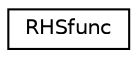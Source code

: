 digraph "Graphical Class Hierarchy"
{
  edge [fontname="Helvetica",fontsize="10",labelfontname="Helvetica",labelfontsize="10"];
  node [fontname="Helvetica",fontsize="10",shape=record];
  rankdir="LR";
  Node1 [label="RHSfunc",height=0.2,width=0.4,color="black", fillcolor="white", style="filled",URL="$class_r_h_sfunc.html"];
}
